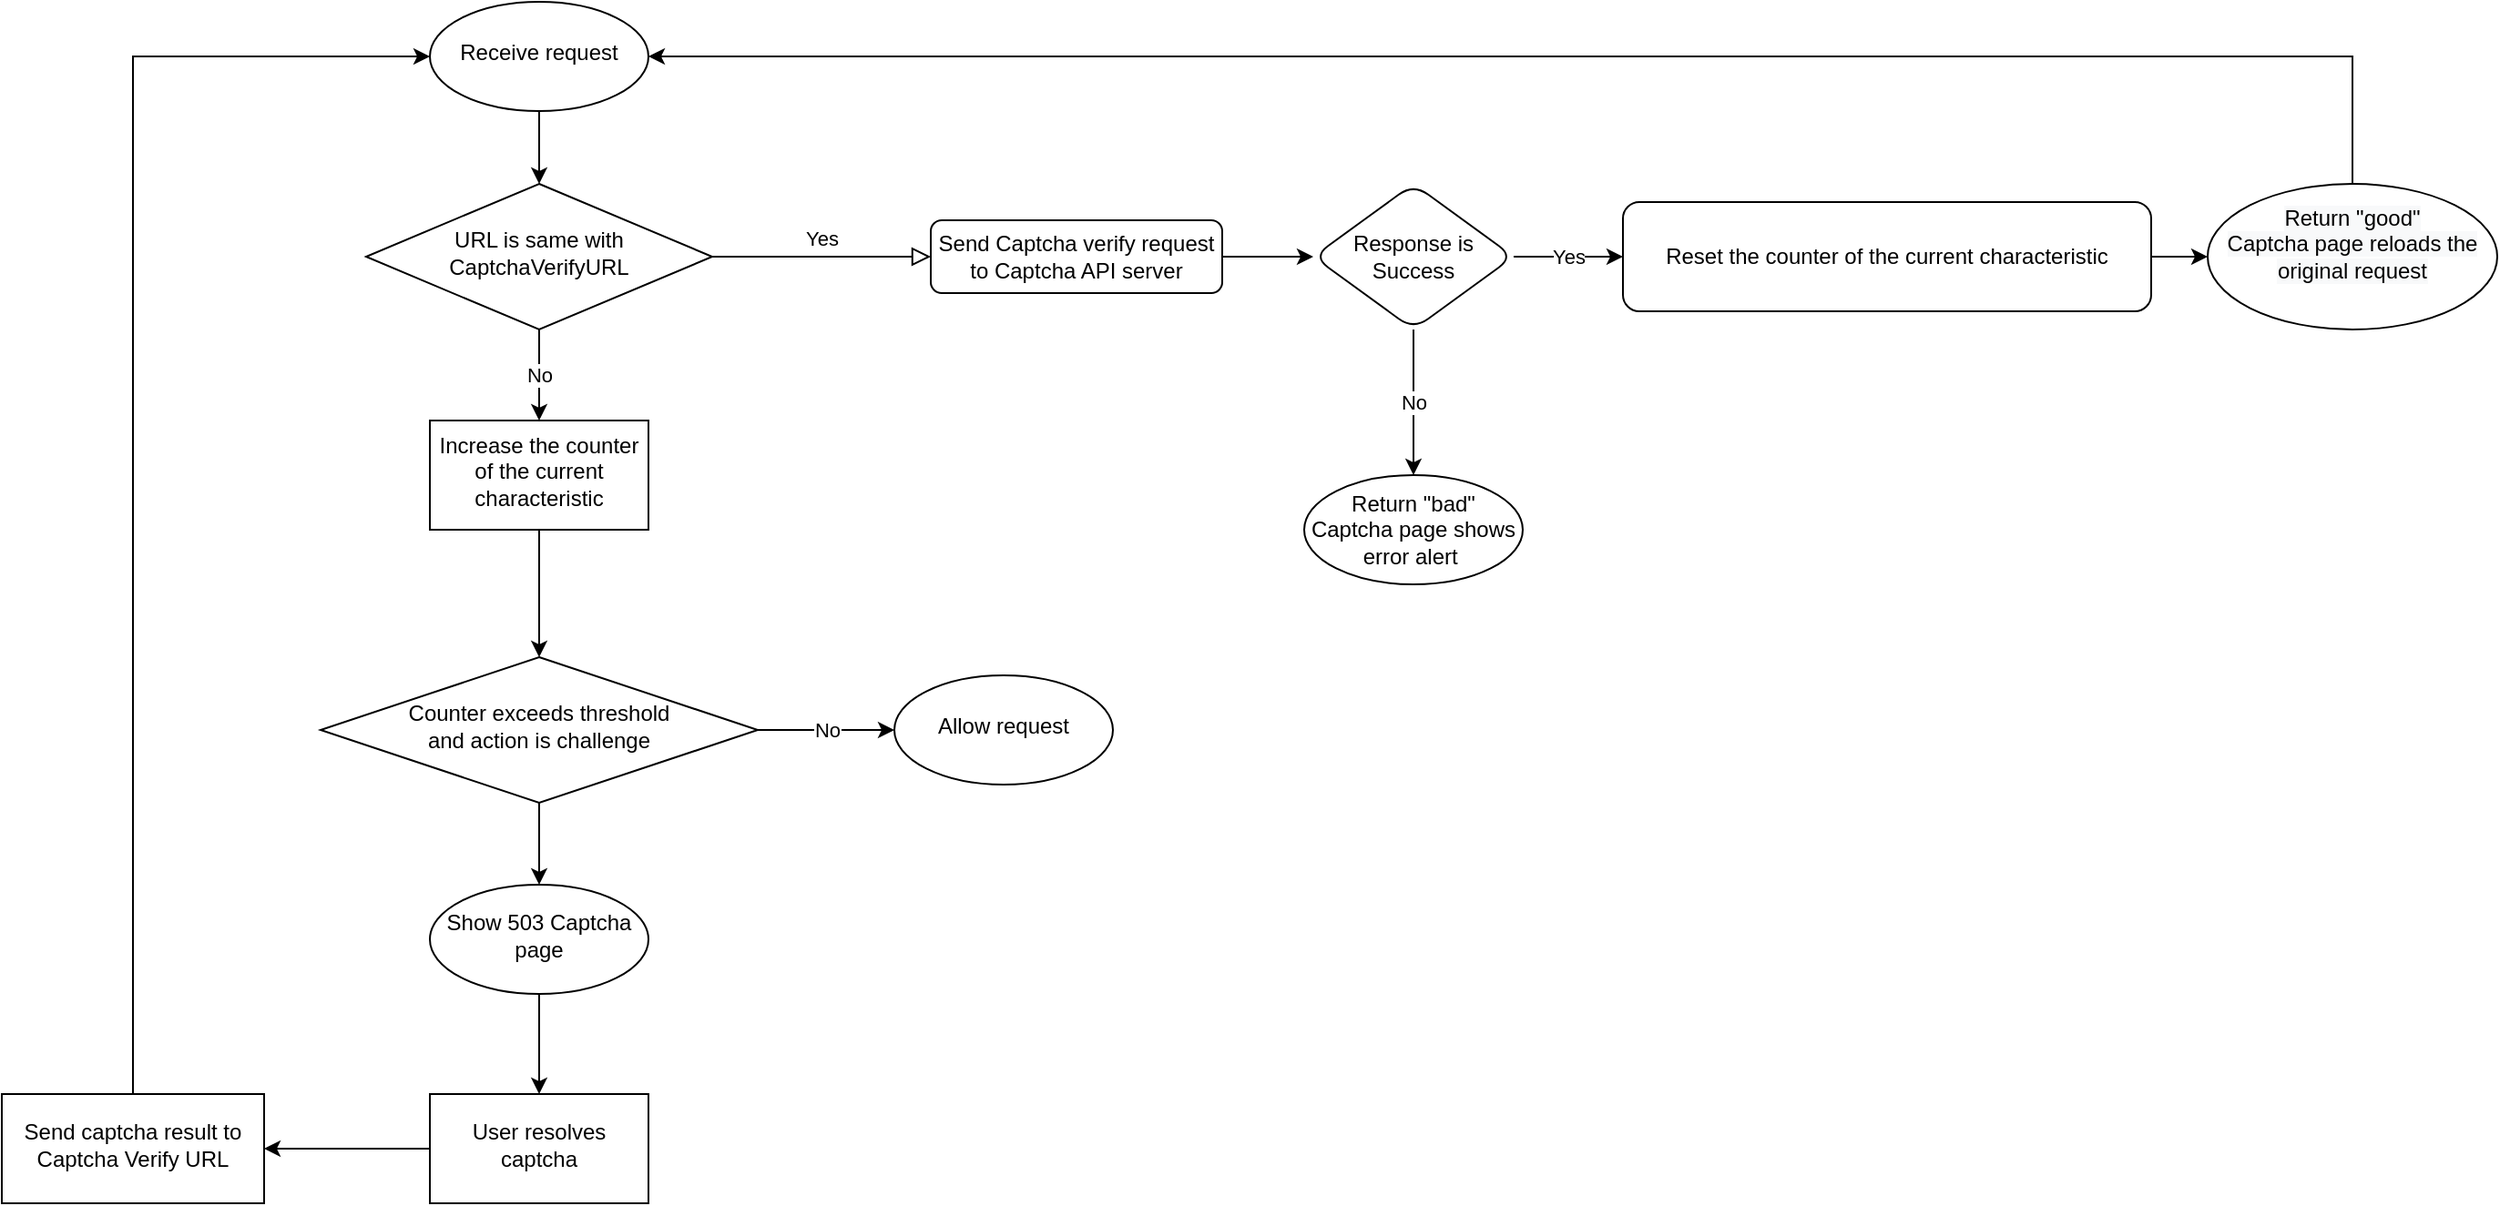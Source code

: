 <mxfile version="20.2.4" type="device"><diagram id="C5RBs43oDa-KdzZeNtuy" name="Page-1"><mxGraphModel dx="1422" dy="762" grid="1" gridSize="10" guides="1" tooltips="1" connect="1" arrows="1" fold="1" page="1" pageScale="1" pageWidth="827" pageHeight="1169" math="0" shadow="0"><root><mxCell id="WIyWlLk6GJQsqaUBKTNV-0"/><mxCell id="WIyWlLk6GJQsqaUBKTNV-1" parent="WIyWlLk6GJQsqaUBKTNV-0"/><mxCell id="WIyWlLk6GJQsqaUBKTNV-5" value="Yes" style="edgeStyle=orthogonalEdgeStyle;rounded=0;html=1;jettySize=auto;orthogonalLoop=1;fontSize=11;endArrow=block;endFill=0;endSize=8;strokeWidth=1;shadow=0;labelBackgroundColor=none;" parent="WIyWlLk6GJQsqaUBKTNV-1" source="WIyWlLk6GJQsqaUBKTNV-6" target="WIyWlLk6GJQsqaUBKTNV-7" edge="1"><mxGeometry y="10" relative="1" as="geometry"><mxPoint as="offset"/></mxGeometry></mxCell><mxCell id="pBhSlLikGZzL8WuYBnRp-12" value="No" style="edgeStyle=orthogonalEdgeStyle;rounded=0;orthogonalLoop=1;jettySize=auto;html=1;" parent="WIyWlLk6GJQsqaUBKTNV-1" source="WIyWlLk6GJQsqaUBKTNV-6" target="pBhSlLikGZzL8WuYBnRp-11" edge="1"><mxGeometry relative="1" as="geometry"/></mxCell><mxCell id="WIyWlLk6GJQsqaUBKTNV-6" value="URL is same with CaptchaVerifyURL" style="rhombus;whiteSpace=wrap;html=1;shadow=0;fontFamily=Helvetica;fontSize=12;align=center;strokeWidth=1;spacing=6;spacingTop=-4;" parent="WIyWlLk6GJQsqaUBKTNV-1" vertex="1"><mxGeometry x="227" y="170" width="190" height="80" as="geometry"/></mxCell><mxCell id="lHGR2UOODJYdnfdlcszg-1" value="" style="edgeStyle=orthogonalEdgeStyle;rounded=0;orthogonalLoop=1;jettySize=auto;html=1;" parent="WIyWlLk6GJQsqaUBKTNV-1" source="WIyWlLk6GJQsqaUBKTNV-7" target="lHGR2UOODJYdnfdlcszg-0" edge="1"><mxGeometry relative="1" as="geometry"/></mxCell><mxCell id="WIyWlLk6GJQsqaUBKTNV-7" value="Send Captcha verify request to Captcha API server" style="rounded=1;whiteSpace=wrap;html=1;fontSize=12;glass=0;strokeWidth=1;shadow=0;" parent="WIyWlLk6GJQsqaUBKTNV-1" vertex="1"><mxGeometry x="537" y="190" width="160" height="40" as="geometry"/></mxCell><mxCell id="lHGR2UOODJYdnfdlcszg-3" value="Yes" style="edgeStyle=orthogonalEdgeStyle;rounded=0;orthogonalLoop=1;jettySize=auto;html=1;" parent="WIyWlLk6GJQsqaUBKTNV-1" source="lHGR2UOODJYdnfdlcszg-0" target="lHGR2UOODJYdnfdlcszg-2" edge="1"><mxGeometry relative="1" as="geometry"/></mxCell><mxCell id="pBhSlLikGZzL8WuYBnRp-9" value="No" style="edgeStyle=orthogonalEdgeStyle;rounded=0;orthogonalLoop=1;jettySize=auto;html=1;" parent="WIyWlLk6GJQsqaUBKTNV-1" source="lHGR2UOODJYdnfdlcszg-0" target="pBhSlLikGZzL8WuYBnRp-8" edge="1"><mxGeometry relative="1" as="geometry"/></mxCell><mxCell id="lHGR2UOODJYdnfdlcszg-0" value="Response is Success" style="rhombus;whiteSpace=wrap;html=1;rounded=1;glass=0;strokeWidth=1;shadow=0;" parent="WIyWlLk6GJQsqaUBKTNV-1" vertex="1"><mxGeometry x="747" y="170" width="110" height="80" as="geometry"/></mxCell><mxCell id="pBhSlLikGZzL8WuYBnRp-5" value="" style="edgeStyle=orthogonalEdgeStyle;rounded=0;orthogonalLoop=1;jettySize=auto;html=1;" parent="WIyWlLk6GJQsqaUBKTNV-1" source="lHGR2UOODJYdnfdlcszg-2" target="pBhSlLikGZzL8WuYBnRp-4" edge="1"><mxGeometry relative="1" as="geometry"/></mxCell><mxCell id="lHGR2UOODJYdnfdlcszg-2" value="&lt;span style=&quot;background-color: initial;&quot;&gt;Reset the counter of the current characteristic&lt;br&gt;&lt;/span&gt;" style="whiteSpace=wrap;html=1;rounded=1;glass=0;strokeWidth=1;shadow=0;" parent="WIyWlLk6GJQsqaUBKTNV-1" vertex="1"><mxGeometry x="917" y="180" width="290" height="60" as="geometry"/></mxCell><mxCell id="pBhSlLikGZzL8WuYBnRp-34" style="edgeStyle=orthogonalEdgeStyle;rounded=0;orthogonalLoop=1;jettySize=auto;html=1;entryX=1;entryY=0.5;entryDx=0;entryDy=0;" parent="WIyWlLk6GJQsqaUBKTNV-1" source="pBhSlLikGZzL8WuYBnRp-4" target="pBhSlLikGZzL8WuYBnRp-26" edge="1"><mxGeometry relative="1" as="geometry"><Array as="points"><mxPoint x="1318" y="100"/></Array></mxGeometry></mxCell><mxCell id="pBhSlLikGZzL8WuYBnRp-4" value="&#10;&lt;span style=&quot;color: rgb(0, 0, 0); font-family: Helvetica; font-size: 12px; font-style: normal; font-variant-ligatures: normal; font-variant-caps: normal; font-weight: 400; letter-spacing: normal; orphans: 2; text-align: center; text-indent: 0px; text-transform: none; widows: 2; word-spacing: 0px; -webkit-text-stroke-width: 0px; background-color: rgb(248, 249, 250); text-decoration-thickness: initial; text-decoration-style: initial; text-decoration-color: initial; float: none; display: inline !important;&quot;&gt;Return &quot;good&quot;&lt;/span&gt;&lt;br style=&quot;color: rgb(0, 0, 0); font-family: Helvetica; font-size: 12px; font-style: normal; font-variant-ligatures: normal; font-variant-caps: normal; font-weight: 400; letter-spacing: normal; orphans: 2; text-align: center; text-indent: 0px; text-transform: none; widows: 2; word-spacing: 0px; -webkit-text-stroke-width: 0px; background-color: rgb(248, 249, 250); text-decoration-thickness: initial; text-decoration-style: initial; text-decoration-color: initial;&quot;&gt;&lt;span style=&quot;color: rgb(0, 0, 0); font-family: Helvetica; font-size: 12px; font-style: normal; font-variant-ligatures: normal; font-variant-caps: normal; font-weight: 400; letter-spacing: normal; orphans: 2; text-align: center; text-indent: 0px; text-transform: none; widows: 2; word-spacing: 0px; -webkit-text-stroke-width: 0px; background-color: rgb(248, 249, 250); text-decoration-thickness: initial; text-decoration-style: initial; text-decoration-color: initial; float: none; display: inline !important;&quot;&gt;Captcha page reloads the original request&lt;/span&gt;&#10;&#10;" style="ellipse;whiteSpace=wrap;html=1;rounded=1;glass=0;strokeWidth=1;shadow=0;" parent="WIyWlLk6GJQsqaUBKTNV-1" vertex="1"><mxGeometry x="1238" y="170" width="159" height="80" as="geometry"/></mxCell><mxCell id="pBhSlLikGZzL8WuYBnRp-8" value="Return &quot;bad&quot;&lt;br&gt;Captcha page shows error alert&amp;nbsp;" style="ellipse;whiteSpace=wrap;html=1;rounded=1;glass=0;strokeWidth=1;shadow=0;" parent="WIyWlLk6GJQsqaUBKTNV-1" vertex="1"><mxGeometry x="742" y="330" width="120" height="60" as="geometry"/></mxCell><mxCell id="pBhSlLikGZzL8WuYBnRp-15" value="" style="edgeStyle=orthogonalEdgeStyle;rounded=0;orthogonalLoop=1;jettySize=auto;html=1;" parent="WIyWlLk6GJQsqaUBKTNV-1" source="pBhSlLikGZzL8WuYBnRp-11" target="pBhSlLikGZzL8WuYBnRp-14" edge="1"><mxGeometry relative="1" as="geometry"/></mxCell><mxCell id="pBhSlLikGZzL8WuYBnRp-11" value="Increase the counter of the current characteristic" style="whiteSpace=wrap;html=1;shadow=0;strokeWidth=1;spacing=6;spacingTop=-4;" parent="WIyWlLk6GJQsqaUBKTNV-1" vertex="1"><mxGeometry x="262" y="300" width="120" height="60" as="geometry"/></mxCell><mxCell id="pBhSlLikGZzL8WuYBnRp-17" value="No" style="edgeStyle=orthogonalEdgeStyle;rounded=0;orthogonalLoop=1;jettySize=auto;html=1;" parent="WIyWlLk6GJQsqaUBKTNV-1" source="pBhSlLikGZzL8WuYBnRp-14" target="pBhSlLikGZzL8WuYBnRp-16" edge="1"><mxGeometry relative="1" as="geometry"/></mxCell><mxCell id="lkuvwPt38Jqy34g8_ekx-0" style="edgeStyle=orthogonalEdgeStyle;rounded=0;orthogonalLoop=1;jettySize=auto;html=1;entryX=0.5;entryY=0;entryDx=0;entryDy=0;" edge="1" parent="WIyWlLk6GJQsqaUBKTNV-1" source="pBhSlLikGZzL8WuYBnRp-14" target="pBhSlLikGZzL8WuYBnRp-24"><mxGeometry relative="1" as="geometry"/></mxCell><mxCell id="pBhSlLikGZzL8WuYBnRp-14" value="Counter exceeds threshold &lt;br&gt;and action is challenge" style="rhombus;whiteSpace=wrap;html=1;shadow=0;strokeWidth=1;spacing=6;spacingTop=-4;" parent="WIyWlLk6GJQsqaUBKTNV-1" vertex="1"><mxGeometry x="202" y="430" width="240" height="80" as="geometry"/></mxCell><mxCell id="pBhSlLikGZzL8WuYBnRp-16" value="Allow request" style="ellipse;whiteSpace=wrap;html=1;shadow=0;strokeWidth=1;spacing=6;spacingTop=-4;" parent="WIyWlLk6GJQsqaUBKTNV-1" vertex="1"><mxGeometry x="517" y="440" width="120" height="60" as="geometry"/></mxCell><mxCell id="lkuvwPt38Jqy34g8_ekx-1" style="edgeStyle=orthogonalEdgeStyle;rounded=0;orthogonalLoop=1;jettySize=auto;html=1;exitX=0.5;exitY=1;exitDx=0;exitDy=0;" edge="1" parent="WIyWlLk6GJQsqaUBKTNV-1" source="pBhSlLikGZzL8WuYBnRp-24" target="pBhSlLikGZzL8WuYBnRp-29"><mxGeometry relative="1" as="geometry"/></mxCell><mxCell id="pBhSlLikGZzL8WuYBnRp-24" value="Show 503 Captcha page" style="ellipse;whiteSpace=wrap;html=1;shadow=0;strokeWidth=1;spacing=6;spacingTop=-4;" parent="WIyWlLk6GJQsqaUBKTNV-1" vertex="1"><mxGeometry x="262" y="555" width="120" height="60" as="geometry"/></mxCell><mxCell id="pBhSlLikGZzL8WuYBnRp-28" style="edgeStyle=orthogonalEdgeStyle;rounded=0;orthogonalLoop=1;jettySize=auto;html=1;entryX=0.5;entryY=0;entryDx=0;entryDy=0;" parent="WIyWlLk6GJQsqaUBKTNV-1" source="pBhSlLikGZzL8WuYBnRp-26" target="WIyWlLk6GJQsqaUBKTNV-6" edge="1"><mxGeometry relative="1" as="geometry"/></mxCell><mxCell id="pBhSlLikGZzL8WuYBnRp-26" value="Receive request" style="ellipse;whiteSpace=wrap;html=1;shadow=0;strokeWidth=1;spacing=6;spacingTop=-4;" parent="WIyWlLk6GJQsqaUBKTNV-1" vertex="1"><mxGeometry x="262" y="70" width="120" height="60" as="geometry"/></mxCell><mxCell id="pBhSlLikGZzL8WuYBnRp-32" value="" style="edgeStyle=orthogonalEdgeStyle;rounded=0;orthogonalLoop=1;jettySize=auto;html=1;" parent="WIyWlLk6GJQsqaUBKTNV-1" source="pBhSlLikGZzL8WuYBnRp-29" target="pBhSlLikGZzL8WuYBnRp-31" edge="1"><mxGeometry relative="1" as="geometry"/></mxCell><mxCell id="pBhSlLikGZzL8WuYBnRp-29" value="User resolves captcha" style="whiteSpace=wrap;html=1;shadow=0;strokeWidth=1;spacing=6;spacingTop=-4;" parent="WIyWlLk6GJQsqaUBKTNV-1" vertex="1"><mxGeometry x="262" y="670" width="120" height="60" as="geometry"/></mxCell><mxCell id="pBhSlLikGZzL8WuYBnRp-33" style="edgeStyle=orthogonalEdgeStyle;rounded=0;orthogonalLoop=1;jettySize=auto;html=1;entryX=0;entryY=0.5;entryDx=0;entryDy=0;" parent="WIyWlLk6GJQsqaUBKTNV-1" source="pBhSlLikGZzL8WuYBnRp-31" target="pBhSlLikGZzL8WuYBnRp-26" edge="1"><mxGeometry relative="1" as="geometry"><Array as="points"><mxPoint x="99" y="100"/></Array></mxGeometry></mxCell><mxCell id="pBhSlLikGZzL8WuYBnRp-31" value="Send captcha result to Captcha Verify URL" style="whiteSpace=wrap;html=1;shadow=0;strokeWidth=1;spacing=6;spacingTop=-4;" parent="WIyWlLk6GJQsqaUBKTNV-1" vertex="1"><mxGeometry x="27" y="670" width="144" height="60" as="geometry"/></mxCell></root></mxGraphModel></diagram></mxfile>
